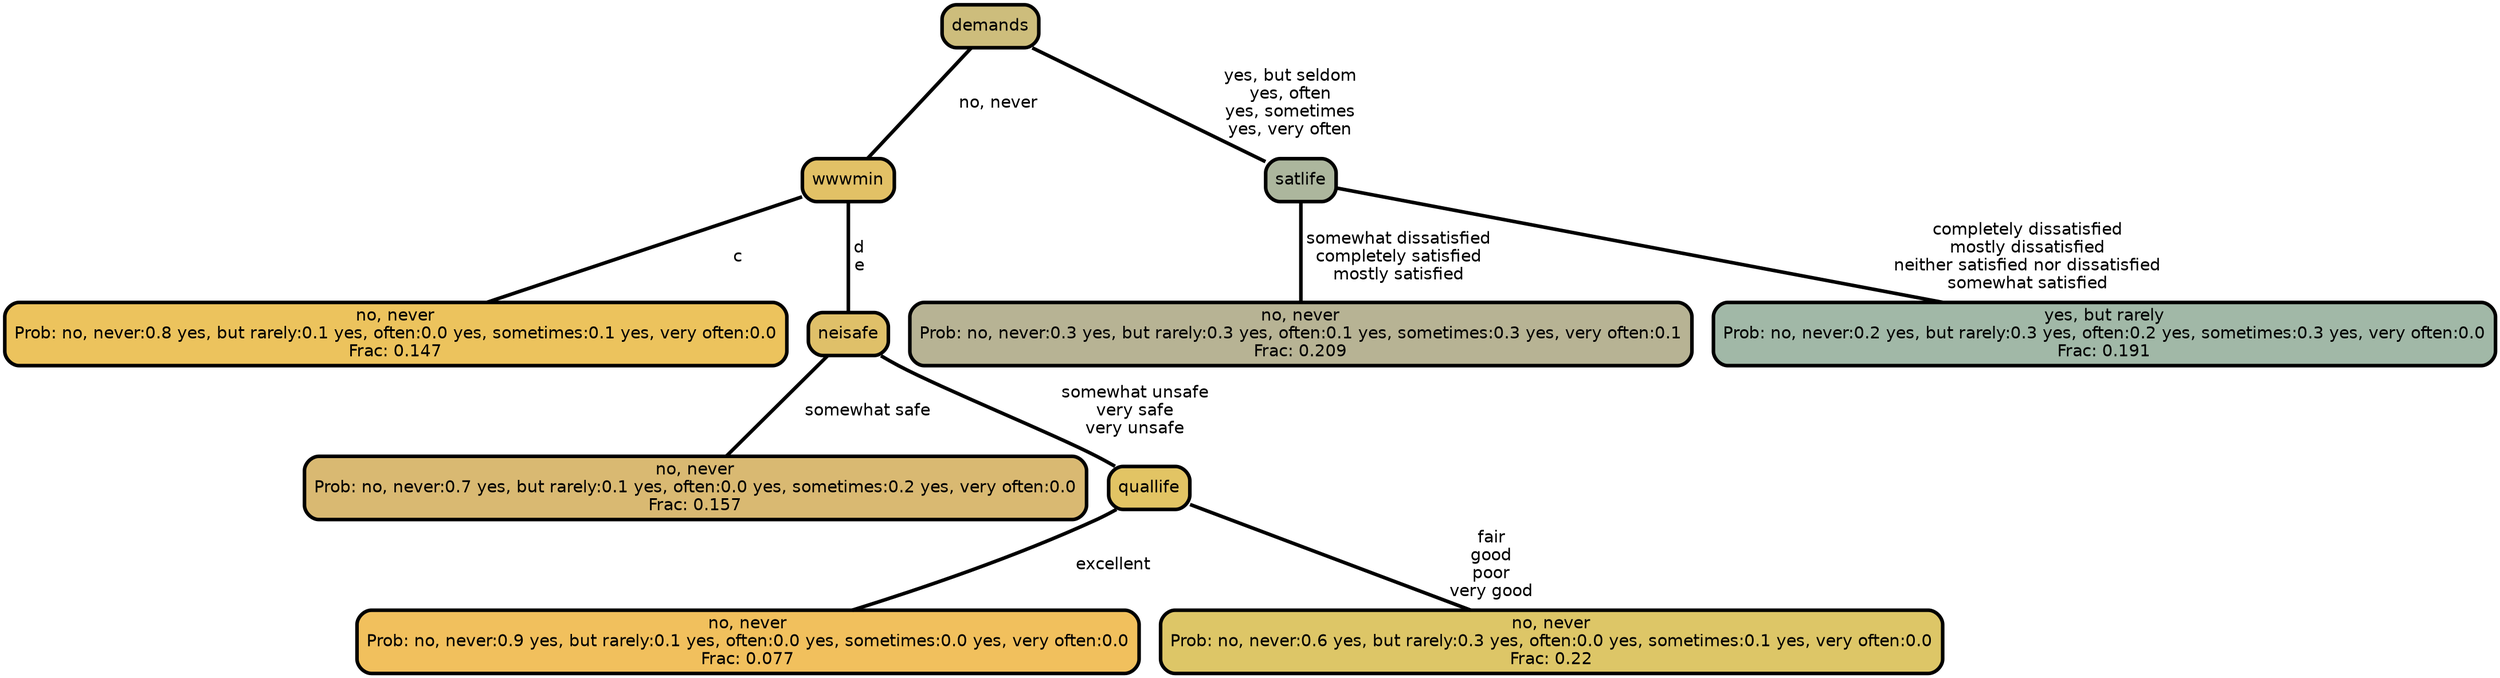 graph Tree {
node [shape=box, style="filled, rounded",color="black",penwidth="3",fontcolor="black",                 fontname=helvetica] ;
graph [ranksep="0 equally", splines=straight,                 bgcolor=transparent, dpi=200] ;
edge [fontname=helvetica, color=black] ;
0 [label="no, never
Prob: no, never:0.8 yes, but rarely:0.1 yes, often:0.0 yes, sometimes:0.1 yes, very often:0.0
Frac: 0.147", fillcolor="#ecc35d"] ;
1 [label="wwwmin", fillcolor="#e2c166"] ;
2 [label="no, never
Prob: no, never:0.7 yes, but rarely:0.1 yes, often:0.0 yes, sometimes:0.2 yes, very often:0.0
Frac: 0.157", fillcolor="#d9b972"] ;
3 [label="neisafe", fillcolor="#dfc069"] ;
4 [label="no, never
Prob: no, never:0.9 yes, but rarely:0.1 yes, often:0.0 yes, sometimes:0.0 yes, very often:0.0
Frac: 0.077", fillcolor="#f1c05d"] ;
5 [label="quallife", fillcolor="#e2c464"] ;
6 [label="no, never
Prob: no, never:0.6 yes, but rarely:0.3 yes, often:0.0 yes, sometimes:0.1 yes, very often:0.0
Frac: 0.22", fillcolor="#ddc667"] ;
7 [label="demands", fillcolor="#cdbd7c"] ;
8 [label="no, never
Prob: no, never:0.3 yes, but rarely:0.3 yes, often:0.1 yes, sometimes:0.3 yes, very often:0.1
Frac: 0.209", fillcolor="#b7b394"] ;
9 [label="satlife", fillcolor="#acb69d"] ;
10 [label="yes, but rarely
Prob: no, never:0.2 yes, but rarely:0.3 yes, often:0.2 yes, sometimes:0.3 yes, very often:0.0
Frac: 0.191", fillcolor="#a1b8a7"] ;
1 -- 0 [label=" c",penwidth=3] ;
1 -- 3 [label=" d\n e",penwidth=3] ;
3 -- 2 [label=" somewhat safe",penwidth=3] ;
3 -- 5 [label=" somewhat unsafe\n very safe\n very unsafe",penwidth=3] ;
5 -- 4 [label=" excellent",penwidth=3] ;
5 -- 6 [label=" fair\n good\n poor\n very good",penwidth=3] ;
7 -- 1 [label=" no, never",penwidth=3] ;
7 -- 9 [label=" yes, but seldom\n yes, often\n yes, sometimes\n yes, very often",penwidth=3] ;
9 -- 8 [label=" somewhat dissatisfied\n completely satisfied\n mostly satisfied",penwidth=3] ;
9 -- 10 [label=" completely dissatisfied\n mostly dissatisfied\n neither satisfied nor dissatisfied\n somewhat satisfied",penwidth=3] ;
{rank = same;}}
